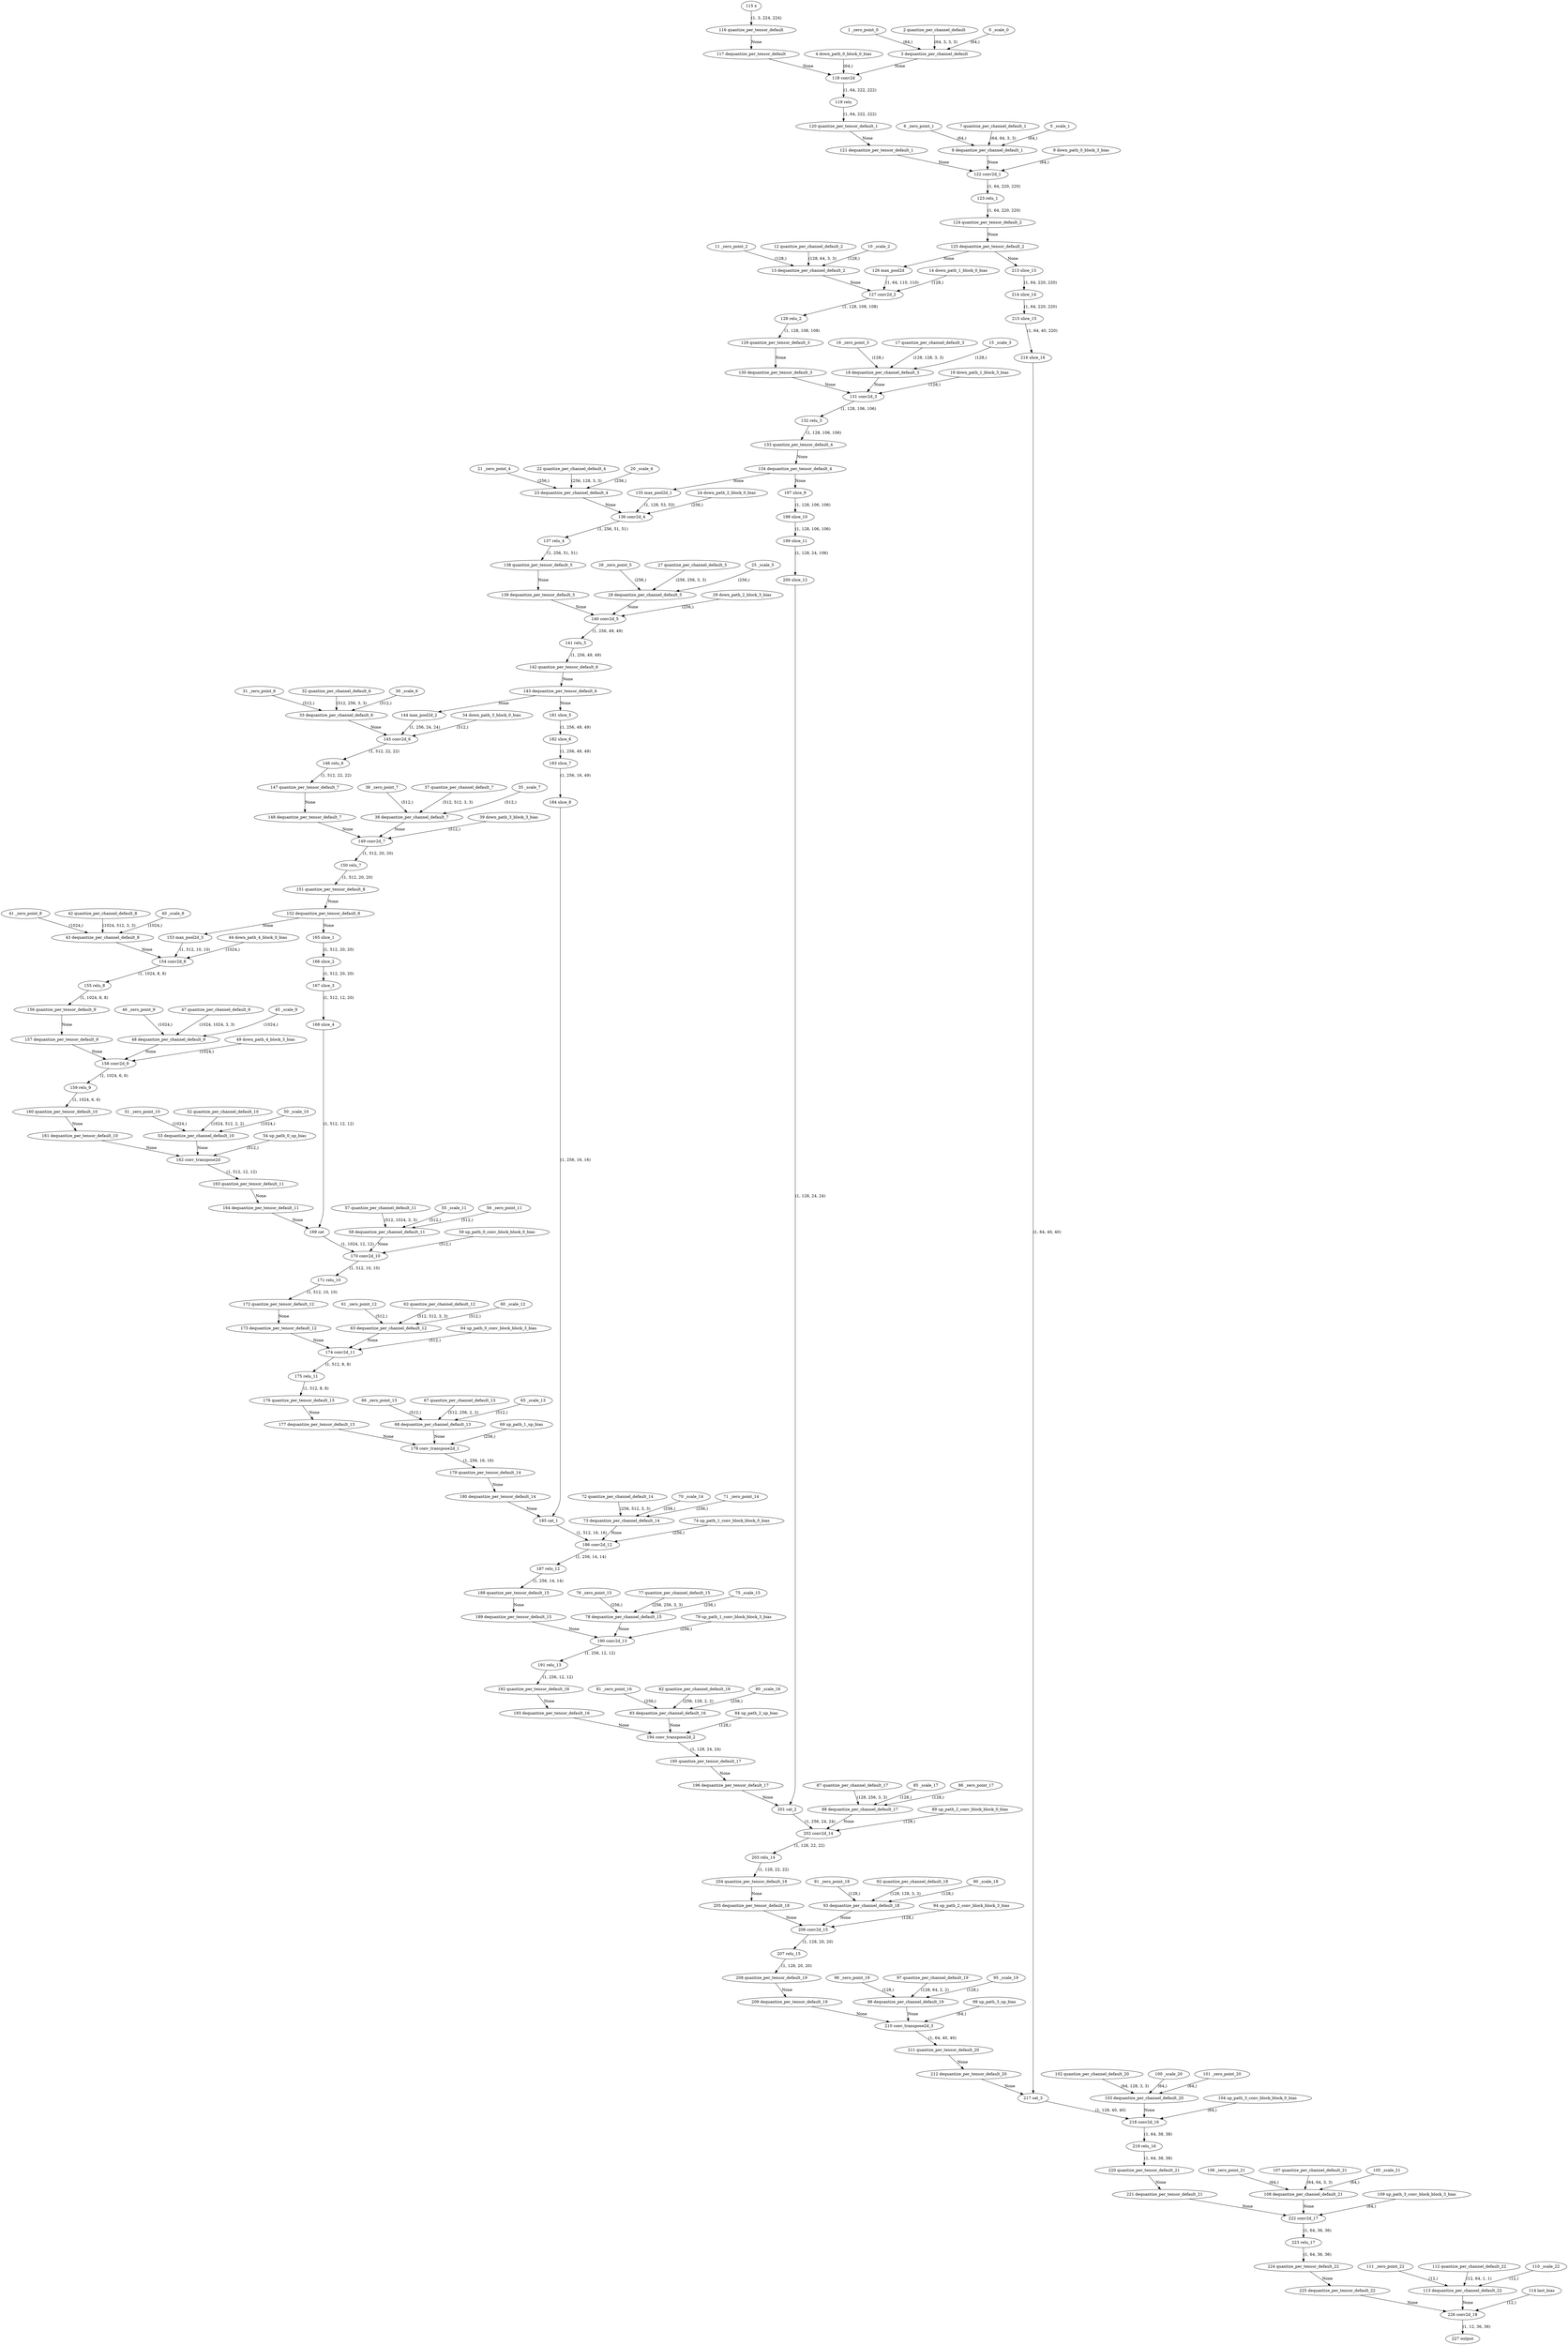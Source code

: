 strict digraph {
"0 _scale_0" [id=0, type="get_attr"];
"1 _zero_point_0" [id=1, type="get_attr"];
"2 quantize_per_channel_default" [id=2, type="get_attr"];
"3 dequantize_per_channel_default" [id=3, type="dequantize_per_channel"];
"4 down_path_0_block_0_bias" [id=4, type="get_attr"];
"5 _scale_1" [id=5, type="get_attr"];
"6 _zero_point_1" [id=6, type="get_attr"];
"7 quantize_per_channel_default_1" [id=7, type="get_attr"];
"8 dequantize_per_channel_default_1" [id=8, type="dequantize_per_channel"];
"9 down_path_0_block_3_bias" [id=9, type="get_attr"];
"10 _scale_2" [id=10, type="get_attr"];
"11 _zero_point_2" [id=11, type="get_attr"];
"12 quantize_per_channel_default_2" [id=12, type="get_attr"];
"13 dequantize_per_channel_default_2" [id=13, type="dequantize_per_channel"];
"14 down_path_1_block_0_bias" [id=14, type="get_attr"];
"15 _scale_3" [id=15, type="get_attr"];
"16 _zero_point_3" [id=16, type="get_attr"];
"17 quantize_per_channel_default_3" [id=17, type="get_attr"];
"18 dequantize_per_channel_default_3" [id=18, type="dequantize_per_channel"];
"19 down_path_1_block_3_bias" [id=19, type="get_attr"];
"20 _scale_4" [id=20, type="get_attr"];
"21 _zero_point_4" [id=21, type="get_attr"];
"22 quantize_per_channel_default_4" [id=22, type="get_attr"];
"23 dequantize_per_channel_default_4" [id=23, type="dequantize_per_channel"];
"24 down_path_2_block_0_bias" [id=24, type="get_attr"];
"25 _scale_5" [id=25, type="get_attr"];
"26 _zero_point_5" [id=26, type="get_attr"];
"27 quantize_per_channel_default_5" [id=27, type="get_attr"];
"28 dequantize_per_channel_default_5" [id=28, type="dequantize_per_channel"];
"29 down_path_2_block_3_bias" [id=29, type="get_attr"];
"30 _scale_6" [id=30, type="get_attr"];
"31 _zero_point_6" [id=31, type="get_attr"];
"32 quantize_per_channel_default_6" [id=32, type="get_attr"];
"33 dequantize_per_channel_default_6" [id=33, type="dequantize_per_channel"];
"34 down_path_3_block_0_bias" [id=34, type="get_attr"];
"35 _scale_7" [id=35, type="get_attr"];
"36 _zero_point_7" [id=36, type="get_attr"];
"37 quantize_per_channel_default_7" [id=37, type="get_attr"];
"38 dequantize_per_channel_default_7" [id=38, type="dequantize_per_channel"];
"39 down_path_3_block_3_bias" [id=39, type="get_attr"];
"40 _scale_8" [id=40, type="get_attr"];
"41 _zero_point_8" [id=41, type="get_attr"];
"42 quantize_per_channel_default_8" [id=42, type="get_attr"];
"43 dequantize_per_channel_default_8" [id=43, type="dequantize_per_channel"];
"44 down_path_4_block_0_bias" [id=44, type="get_attr"];
"45 _scale_9" [id=45, type="get_attr"];
"46 _zero_point_9" [id=46, type="get_attr"];
"47 quantize_per_channel_default_9" [id=47, type="get_attr"];
"48 dequantize_per_channel_default_9" [id=48, type="dequantize_per_channel"];
"49 down_path_4_block_3_bias" [id=49, type="get_attr"];
"50 _scale_10" [id=50, type="get_attr"];
"51 _zero_point_10" [id=51, type="get_attr"];
"52 quantize_per_channel_default_10" [id=52, type="get_attr"];
"53 dequantize_per_channel_default_10" [id=53, type="dequantize_per_channel"];
"54 up_path_0_up_bias" [id=54, type="get_attr"];
"55 _scale_11" [id=55, type="get_attr"];
"56 _zero_point_11" [id=56, type="get_attr"];
"57 quantize_per_channel_default_11" [id=57, type="get_attr"];
"58 dequantize_per_channel_default_11" [id=58, type="dequantize_per_channel"];
"59 up_path_0_conv_block_block_0_bias" [id=59, type="get_attr"];
"60 _scale_12" [id=60, type="get_attr"];
"61 _zero_point_12" [id=61, type="get_attr"];
"62 quantize_per_channel_default_12" [id=62, type="get_attr"];
"63 dequantize_per_channel_default_12" [id=63, type="dequantize_per_channel"];
"64 up_path_0_conv_block_block_3_bias" [id=64, type="get_attr"];
"65 _scale_13" [id=65, type="get_attr"];
"66 _zero_point_13" [id=66, type="get_attr"];
"67 quantize_per_channel_default_13" [id=67, type="get_attr"];
"68 dequantize_per_channel_default_13" [id=68, type="dequantize_per_channel"];
"69 up_path_1_up_bias" [id=69, type="get_attr"];
"70 _scale_14" [id=70, type="get_attr"];
"71 _zero_point_14" [id=71, type="get_attr"];
"72 quantize_per_channel_default_14" [id=72, type="get_attr"];
"73 dequantize_per_channel_default_14" [id=73, type="dequantize_per_channel"];
"74 up_path_1_conv_block_block_0_bias" [id=74, type="get_attr"];
"75 _scale_15" [id=75, type="get_attr"];
"76 _zero_point_15" [id=76, type="get_attr"];
"77 quantize_per_channel_default_15" [id=77, type="get_attr"];
"78 dequantize_per_channel_default_15" [id=78, type="dequantize_per_channel"];
"79 up_path_1_conv_block_block_3_bias" [id=79, type="get_attr"];
"80 _scale_16" [id=80, type="get_attr"];
"81 _zero_point_16" [id=81, type="get_attr"];
"82 quantize_per_channel_default_16" [id=82, type="get_attr"];
"83 dequantize_per_channel_default_16" [id=83, type="dequantize_per_channel"];
"84 up_path_2_up_bias" [id=84, type="get_attr"];
"85 _scale_17" [id=85, type="get_attr"];
"86 _zero_point_17" [id=86, type="get_attr"];
"87 quantize_per_channel_default_17" [id=87, type="get_attr"];
"88 dequantize_per_channel_default_17" [id=88, type="dequantize_per_channel"];
"89 up_path_2_conv_block_block_0_bias" [id=89, type="get_attr"];
"90 _scale_18" [id=90, type="get_attr"];
"91 _zero_point_18" [id=91, type="get_attr"];
"92 quantize_per_channel_default_18" [id=92, type="get_attr"];
"93 dequantize_per_channel_default_18" [id=93, type="dequantize_per_channel"];
"94 up_path_2_conv_block_block_3_bias" [id=94, type="get_attr"];
"95 _scale_19" [id=95, type="get_attr"];
"96 _zero_point_19" [id=96, type="get_attr"];
"97 quantize_per_channel_default_19" [id=97, type="get_attr"];
"98 dequantize_per_channel_default_19" [id=98, type="dequantize_per_channel"];
"99 up_path_3_up_bias" [id=99, type="get_attr"];
"100 _scale_20" [id=100, type="get_attr"];
"101 _zero_point_20" [id=101, type="get_attr"];
"102 quantize_per_channel_default_20" [id=102, type="get_attr"];
"103 dequantize_per_channel_default_20" [id=103, type="dequantize_per_channel"];
"104 up_path_3_conv_block_block_0_bias" [id=104, type="get_attr"];
"105 _scale_21" [id=105, type="get_attr"];
"106 _zero_point_21" [id=106, type="get_attr"];
"107 quantize_per_channel_default_21" [id=107, type="get_attr"];
"108 dequantize_per_channel_default_21" [id=108, type="dequantize_per_channel"];
"109 up_path_3_conv_block_block_3_bias" [id=109, type="get_attr"];
"110 _scale_22" [id=110, type="get_attr"];
"111 _zero_point_22" [id=111, type="get_attr"];
"112 quantize_per_channel_default_22" [id=112, type="get_attr"];
"113 dequantize_per_channel_default_22" [id=113, type="dequantize_per_channel"];
"114 last_bias" [id=114, type="get_attr"];
"115 x" [id=115, type=input];
"116 quantize_per_tensor_default" [id=116, type="quantize_per_tensor"];
"117 dequantize_per_tensor_default" [id=117, type="dequantize_per_tensor"];
"118 conv2d" [id=118, type=conv2d];
"119 relu" [id=119, type=relu];
"120 quantize_per_tensor_default_1" [id=120, type="quantize_per_tensor"];
"121 dequantize_per_tensor_default_1" [id=121, type="dequantize_per_tensor"];
"122 conv2d_1" [id=122, type=conv2d];
"123 relu_1" [id=123, type=relu];
"124 quantize_per_tensor_default_2" [id=124, type="quantize_per_tensor"];
"125 dequantize_per_tensor_default_2" [id=125, type="dequantize_per_tensor"];
"126 max_pool2d" [id=126, type="max_pool2d"];
"127 conv2d_2" [id=127, type=conv2d];
"128 relu_2" [id=128, type=relu];
"129 quantize_per_tensor_default_3" [id=129, type="quantize_per_tensor"];
"130 dequantize_per_tensor_default_3" [id=130, type="dequantize_per_tensor"];
"131 conv2d_3" [id=131, type=conv2d];
"132 relu_3" [id=132, type=relu];
"133 quantize_per_tensor_default_4" [id=133, type="quantize_per_tensor"];
"134 dequantize_per_tensor_default_4" [id=134, type="dequantize_per_tensor"];
"135 max_pool2d_1" [id=135, type="max_pool2d"];
"136 conv2d_4" [id=136, type=conv2d];
"137 relu_4" [id=137, type=relu];
"138 quantize_per_tensor_default_5" [id=138, type="quantize_per_tensor"];
"139 dequantize_per_tensor_default_5" [id=139, type="dequantize_per_tensor"];
"140 conv2d_5" [id=140, type=conv2d];
"141 relu_5" [id=141, type=relu];
"142 quantize_per_tensor_default_6" [id=142, type="quantize_per_tensor"];
"143 dequantize_per_tensor_default_6" [id=143, type="dequantize_per_tensor"];
"144 max_pool2d_2" [id=144, type="max_pool2d"];
"145 conv2d_6" [id=145, type=conv2d];
"146 relu_6" [id=146, type=relu];
"147 quantize_per_tensor_default_7" [id=147, type="quantize_per_tensor"];
"148 dequantize_per_tensor_default_7" [id=148, type="dequantize_per_tensor"];
"149 conv2d_7" [id=149, type=conv2d];
"150 relu_7" [id=150, type=relu];
"151 quantize_per_tensor_default_8" [id=151, type="quantize_per_tensor"];
"152 dequantize_per_tensor_default_8" [id=152, type="dequantize_per_tensor"];
"153 max_pool2d_3" [id=153, type="max_pool2d"];
"154 conv2d_8" [id=154, type=conv2d];
"155 relu_8" [id=155, type=relu];
"156 quantize_per_tensor_default_9" [id=156, type="quantize_per_tensor"];
"157 dequantize_per_tensor_default_9" [id=157, type="dequantize_per_tensor"];
"158 conv2d_9" [id=158, type=conv2d];
"159 relu_9" [id=159, type=relu];
"160 quantize_per_tensor_default_10" [id=160, type="quantize_per_tensor"];
"161 dequantize_per_tensor_default_10" [id=161, type="dequantize_per_tensor"];
"162 conv_transpose2d" [id=162, type="conv_transpose2d"];
"163 quantize_per_tensor_default_11" [id=163, type="quantize_per_tensor"];
"164 dequantize_per_tensor_default_11" [id=164, type="dequantize_per_tensor"];
"165 slice_1" [id=165, type=slice];
"166 slice_2" [id=166, type=slice];
"167 slice_3" [id=167, type=slice];
"168 slice_4" [id=168, type=slice];
"169 cat" [id=169, type=cat];
"170 conv2d_10" [id=170, type=conv2d];
"171 relu_10" [id=171, type=relu];
"172 quantize_per_tensor_default_12" [id=172, type="quantize_per_tensor"];
"173 dequantize_per_tensor_default_12" [id=173, type="dequantize_per_tensor"];
"174 conv2d_11" [id=174, type=conv2d];
"175 relu_11" [id=175, type=relu];
"176 quantize_per_tensor_default_13" [id=176, type="quantize_per_tensor"];
"177 dequantize_per_tensor_default_13" [id=177, type="dequantize_per_tensor"];
"178 conv_transpose2d_1" [id=178, type="conv_transpose2d"];
"179 quantize_per_tensor_default_14" [id=179, type="quantize_per_tensor"];
"180 dequantize_per_tensor_default_14" [id=180, type="dequantize_per_tensor"];
"181 slice_5" [id=181, type=slice];
"182 slice_6" [id=182, type=slice];
"183 slice_7" [id=183, type=slice];
"184 slice_8" [id=184, type=slice];
"185 cat_1" [id=185, type=cat];
"186 conv2d_12" [id=186, type=conv2d];
"187 relu_12" [id=187, type=relu];
"188 quantize_per_tensor_default_15" [id=188, type="quantize_per_tensor"];
"189 dequantize_per_tensor_default_15" [id=189, type="dequantize_per_tensor"];
"190 conv2d_13" [id=190, type=conv2d];
"191 relu_13" [id=191, type=relu];
"192 quantize_per_tensor_default_16" [id=192, type="quantize_per_tensor"];
"193 dequantize_per_tensor_default_16" [id=193, type="dequantize_per_tensor"];
"194 conv_transpose2d_2" [id=194, type="conv_transpose2d"];
"195 quantize_per_tensor_default_17" [id=195, type="quantize_per_tensor"];
"196 dequantize_per_tensor_default_17" [id=196, type="dequantize_per_tensor"];
"197 slice_9" [id=197, type=slice];
"198 slice_10" [id=198, type=slice];
"199 slice_11" [id=199, type=slice];
"200 slice_12" [id=200, type=slice];
"201 cat_2" [id=201, type=cat];
"202 conv2d_14" [id=202, type=conv2d];
"203 relu_14" [id=203, type=relu];
"204 quantize_per_tensor_default_18" [id=204, type="quantize_per_tensor"];
"205 dequantize_per_tensor_default_18" [id=205, type="dequantize_per_tensor"];
"206 conv2d_15" [id=206, type=conv2d];
"207 relu_15" [id=207, type=relu];
"208 quantize_per_tensor_default_19" [id=208, type="quantize_per_tensor"];
"209 dequantize_per_tensor_default_19" [id=209, type="dequantize_per_tensor"];
"210 conv_transpose2d_3" [id=210, type="conv_transpose2d"];
"211 quantize_per_tensor_default_20" [id=211, type="quantize_per_tensor"];
"212 dequantize_per_tensor_default_20" [id=212, type="dequantize_per_tensor"];
"213 slice_13" [id=213, type=slice];
"214 slice_14" [id=214, type=slice];
"215 slice_15" [id=215, type=slice];
"216 slice_16" [id=216, type=slice];
"217 cat_3" [id=217, type=cat];
"218 conv2d_16" [id=218, type=conv2d];
"219 relu_16" [id=219, type=relu];
"220 quantize_per_tensor_default_21" [id=220, type="quantize_per_tensor"];
"221 dequantize_per_tensor_default_21" [id=221, type="dequantize_per_tensor"];
"222 conv2d_17" [id=222, type=conv2d];
"223 relu_17" [id=223, type=relu];
"224 quantize_per_tensor_default_22" [id=224, type="quantize_per_tensor"];
"225 dequantize_per_tensor_default_22" [id=225, type="dequantize_per_tensor"];
"226 conv2d_18" [id=226, type=conv2d];
"227 output" [id=227, type=output];
"0 _scale_0" -> "3 dequantize_per_channel_default" [style=solid, label="(64,)"];
"1 _zero_point_0" -> "3 dequantize_per_channel_default" [style=solid, label="(64,)"];
"2 quantize_per_channel_default" -> "3 dequantize_per_channel_default" [style=solid, label="(64, 3, 3, 3)"];
"3 dequantize_per_channel_default" -> "118 conv2d" [style=solid, label=None];
"4 down_path_0_block_0_bias" -> "118 conv2d" [style=solid, label="(64,)"];
"5 _scale_1" -> "8 dequantize_per_channel_default_1" [style=solid, label="(64,)"];
"6 _zero_point_1" -> "8 dequantize_per_channel_default_1" [style=solid, label="(64,)"];
"7 quantize_per_channel_default_1" -> "8 dequantize_per_channel_default_1" [style=solid, label="(64, 64, 3, 3)"];
"8 dequantize_per_channel_default_1" -> "122 conv2d_1" [style=solid, label=None];
"9 down_path_0_block_3_bias" -> "122 conv2d_1" [style=solid, label="(64,)"];
"10 _scale_2" -> "13 dequantize_per_channel_default_2" [style=solid, label="(128,)"];
"11 _zero_point_2" -> "13 dequantize_per_channel_default_2" [style=solid, label="(128,)"];
"12 quantize_per_channel_default_2" -> "13 dequantize_per_channel_default_2" [style=solid, label="(128, 64, 3, 3)"];
"13 dequantize_per_channel_default_2" -> "127 conv2d_2" [style=solid, label=None];
"14 down_path_1_block_0_bias" -> "127 conv2d_2" [style=solid, label="(128,)"];
"15 _scale_3" -> "18 dequantize_per_channel_default_3" [style=solid, label="(128,)"];
"16 _zero_point_3" -> "18 dequantize_per_channel_default_3" [style=solid, label="(128,)"];
"17 quantize_per_channel_default_3" -> "18 dequantize_per_channel_default_3" [style=solid, label="(128, 128, 3, 3)"];
"18 dequantize_per_channel_default_3" -> "131 conv2d_3" [style=solid, label=None];
"19 down_path_1_block_3_bias" -> "131 conv2d_3" [style=solid, label="(128,)"];
"20 _scale_4" -> "23 dequantize_per_channel_default_4" [style=solid, label="(256,)"];
"21 _zero_point_4" -> "23 dequantize_per_channel_default_4" [style=solid, label="(256,)"];
"22 quantize_per_channel_default_4" -> "23 dequantize_per_channel_default_4" [style=solid, label="(256, 128, 3, 3)"];
"23 dequantize_per_channel_default_4" -> "136 conv2d_4" [style=solid, label=None];
"24 down_path_2_block_0_bias" -> "136 conv2d_4" [style=solid, label="(256,)"];
"25 _scale_5" -> "28 dequantize_per_channel_default_5" [style=solid, label="(256,)"];
"26 _zero_point_5" -> "28 dequantize_per_channel_default_5" [style=solid, label="(256,)"];
"27 quantize_per_channel_default_5" -> "28 dequantize_per_channel_default_5" [style=solid, label="(256, 256, 3, 3)"];
"28 dequantize_per_channel_default_5" -> "140 conv2d_5" [style=solid, label=None];
"29 down_path_2_block_3_bias" -> "140 conv2d_5" [style=solid, label="(256,)"];
"30 _scale_6" -> "33 dequantize_per_channel_default_6" [style=solid, label="(512,)"];
"31 _zero_point_6" -> "33 dequantize_per_channel_default_6" [style=solid, label="(512,)"];
"32 quantize_per_channel_default_6" -> "33 dequantize_per_channel_default_6" [style=solid, label="(512, 256, 3, 3)"];
"33 dequantize_per_channel_default_6" -> "145 conv2d_6" [style=solid, label=None];
"34 down_path_3_block_0_bias" -> "145 conv2d_6" [style=solid, label="(512,)"];
"35 _scale_7" -> "38 dequantize_per_channel_default_7" [style=solid, label="(512,)"];
"36 _zero_point_7" -> "38 dequantize_per_channel_default_7" [style=solid, label="(512,)"];
"37 quantize_per_channel_default_7" -> "38 dequantize_per_channel_default_7" [style=solid, label="(512, 512, 3, 3)"];
"38 dequantize_per_channel_default_7" -> "149 conv2d_7" [style=solid, label=None];
"39 down_path_3_block_3_bias" -> "149 conv2d_7" [style=solid, label="(512,)"];
"40 _scale_8" -> "43 dequantize_per_channel_default_8" [style=solid, label="(1024,)"];
"41 _zero_point_8" -> "43 dequantize_per_channel_default_8" [style=solid, label="(1024,)"];
"42 quantize_per_channel_default_8" -> "43 dequantize_per_channel_default_8" [style=solid, label="(1024, 512, 3, 3)"];
"43 dequantize_per_channel_default_8" -> "154 conv2d_8" [style=solid, label=None];
"44 down_path_4_block_0_bias" -> "154 conv2d_8" [style=solid, label="(1024,)"];
"45 _scale_9" -> "48 dequantize_per_channel_default_9" [style=solid, label="(1024,)"];
"46 _zero_point_9" -> "48 dequantize_per_channel_default_9" [style=solid, label="(1024,)"];
"47 quantize_per_channel_default_9" -> "48 dequantize_per_channel_default_9" [style=solid, label="(1024, 1024, 3, 3)"];
"48 dequantize_per_channel_default_9" -> "158 conv2d_9" [style=solid, label=None];
"49 down_path_4_block_3_bias" -> "158 conv2d_9" [style=solid, label="(1024,)"];
"50 _scale_10" -> "53 dequantize_per_channel_default_10" [style=solid, label="(1024,)"];
"51 _zero_point_10" -> "53 dequantize_per_channel_default_10" [style=solid, label="(1024,)"];
"52 quantize_per_channel_default_10" -> "53 dequantize_per_channel_default_10" [style=solid, label="(1024, 512, 2, 2)"];
"53 dequantize_per_channel_default_10" -> "162 conv_transpose2d" [style=solid, label=None];
"54 up_path_0_up_bias" -> "162 conv_transpose2d" [style=solid, label="(512,)"];
"55 _scale_11" -> "58 dequantize_per_channel_default_11" [style=solid, label="(512,)"];
"56 _zero_point_11" -> "58 dequantize_per_channel_default_11" [style=solid, label="(512,)"];
"57 quantize_per_channel_default_11" -> "58 dequantize_per_channel_default_11" [style=solid, label="(512, 1024, 3, 3)"];
"58 dequantize_per_channel_default_11" -> "170 conv2d_10" [style=solid, label=None];
"59 up_path_0_conv_block_block_0_bias" -> "170 conv2d_10" [style=solid, label="(512,)"];
"60 _scale_12" -> "63 dequantize_per_channel_default_12" [style=solid, label="(512,)"];
"61 _zero_point_12" -> "63 dequantize_per_channel_default_12" [style=solid, label="(512,)"];
"62 quantize_per_channel_default_12" -> "63 dequantize_per_channel_default_12" [style=solid, label="(512, 512, 3, 3)"];
"63 dequantize_per_channel_default_12" -> "174 conv2d_11" [style=solid, label=None];
"64 up_path_0_conv_block_block_3_bias" -> "174 conv2d_11" [style=solid, label="(512,)"];
"65 _scale_13" -> "68 dequantize_per_channel_default_13" [style=solid, label="(512,)"];
"66 _zero_point_13" -> "68 dequantize_per_channel_default_13" [style=solid, label="(512,)"];
"67 quantize_per_channel_default_13" -> "68 dequantize_per_channel_default_13" [style=solid, label="(512, 256, 2, 2)"];
"68 dequantize_per_channel_default_13" -> "178 conv_transpose2d_1" [style=solid, label=None];
"69 up_path_1_up_bias" -> "178 conv_transpose2d_1" [style=solid, label="(256,)"];
"70 _scale_14" -> "73 dequantize_per_channel_default_14" [style=solid, label="(256,)"];
"71 _zero_point_14" -> "73 dequantize_per_channel_default_14" [style=solid, label="(256,)"];
"72 quantize_per_channel_default_14" -> "73 dequantize_per_channel_default_14" [style=solid, label="(256, 512, 3, 3)"];
"73 dequantize_per_channel_default_14" -> "186 conv2d_12" [style=solid, label=None];
"74 up_path_1_conv_block_block_0_bias" -> "186 conv2d_12" [style=solid, label="(256,)"];
"75 _scale_15" -> "78 dequantize_per_channel_default_15" [style=solid, label="(256,)"];
"76 _zero_point_15" -> "78 dequantize_per_channel_default_15" [style=solid, label="(256,)"];
"77 quantize_per_channel_default_15" -> "78 dequantize_per_channel_default_15" [style=solid, label="(256, 256, 3, 3)"];
"78 dequantize_per_channel_default_15" -> "190 conv2d_13" [style=solid, label=None];
"79 up_path_1_conv_block_block_3_bias" -> "190 conv2d_13" [style=solid, label="(256,)"];
"80 _scale_16" -> "83 dequantize_per_channel_default_16" [style=solid, label="(256,)"];
"81 _zero_point_16" -> "83 dequantize_per_channel_default_16" [style=solid, label="(256,)"];
"82 quantize_per_channel_default_16" -> "83 dequantize_per_channel_default_16" [style=solid, label="(256, 128, 2, 2)"];
"83 dequantize_per_channel_default_16" -> "194 conv_transpose2d_2" [style=solid, label=None];
"84 up_path_2_up_bias" -> "194 conv_transpose2d_2" [style=solid, label="(128,)"];
"85 _scale_17" -> "88 dequantize_per_channel_default_17" [style=solid, label="(128,)"];
"86 _zero_point_17" -> "88 dequantize_per_channel_default_17" [style=solid, label="(128,)"];
"87 quantize_per_channel_default_17" -> "88 dequantize_per_channel_default_17" [style=solid, label="(128, 256, 3, 3)"];
"88 dequantize_per_channel_default_17" -> "202 conv2d_14" [style=solid, label=None];
"89 up_path_2_conv_block_block_0_bias" -> "202 conv2d_14" [style=solid, label="(128,)"];
"90 _scale_18" -> "93 dequantize_per_channel_default_18" [style=solid, label="(128,)"];
"91 _zero_point_18" -> "93 dequantize_per_channel_default_18" [style=solid, label="(128,)"];
"92 quantize_per_channel_default_18" -> "93 dequantize_per_channel_default_18" [style=solid, label="(128, 128, 3, 3)"];
"93 dequantize_per_channel_default_18" -> "206 conv2d_15" [style=solid, label=None];
"94 up_path_2_conv_block_block_3_bias" -> "206 conv2d_15" [style=solid, label="(128,)"];
"95 _scale_19" -> "98 dequantize_per_channel_default_19" [style=solid, label="(128,)"];
"96 _zero_point_19" -> "98 dequantize_per_channel_default_19" [style=solid, label="(128,)"];
"97 quantize_per_channel_default_19" -> "98 dequantize_per_channel_default_19" [style=solid, label="(128, 64, 2, 2)"];
"98 dequantize_per_channel_default_19" -> "210 conv_transpose2d_3" [style=solid, label=None];
"99 up_path_3_up_bias" -> "210 conv_transpose2d_3" [style=solid, label="(64,)"];
"100 _scale_20" -> "103 dequantize_per_channel_default_20" [style=solid, label="(64,)"];
"101 _zero_point_20" -> "103 dequantize_per_channel_default_20" [style=solid, label="(64,)"];
"102 quantize_per_channel_default_20" -> "103 dequantize_per_channel_default_20" [style=solid, label="(64, 128, 3, 3)"];
"103 dequantize_per_channel_default_20" -> "218 conv2d_16" [style=solid, label=None];
"104 up_path_3_conv_block_block_0_bias" -> "218 conv2d_16" [style=solid, label="(64,)"];
"105 _scale_21" -> "108 dequantize_per_channel_default_21" [style=solid, label="(64,)"];
"106 _zero_point_21" -> "108 dequantize_per_channel_default_21" [style=solid, label="(64,)"];
"107 quantize_per_channel_default_21" -> "108 dequantize_per_channel_default_21" [style=solid, label="(64, 64, 3, 3)"];
"108 dequantize_per_channel_default_21" -> "222 conv2d_17" [style=solid, label=None];
"109 up_path_3_conv_block_block_3_bias" -> "222 conv2d_17" [style=solid, label="(64,)"];
"110 _scale_22" -> "113 dequantize_per_channel_default_22" [style=solid, label="(12,)"];
"111 _zero_point_22" -> "113 dequantize_per_channel_default_22" [style=solid, label="(12,)"];
"112 quantize_per_channel_default_22" -> "113 dequantize_per_channel_default_22" [style=solid, label="(12, 64, 1, 1)"];
"113 dequantize_per_channel_default_22" -> "226 conv2d_18" [style=solid, label=None];
"114 last_bias" -> "226 conv2d_18" [style=solid, label="(12,)"];
"115 x" -> "116 quantize_per_tensor_default" [style=solid, label="(1, 3, 224, 224)"];
"116 quantize_per_tensor_default" -> "117 dequantize_per_tensor_default" [style=solid, label=None];
"117 dequantize_per_tensor_default" -> "118 conv2d" [style=solid, label=None];
"118 conv2d" -> "119 relu" [style=solid, label="(1, 64, 222, 222)"];
"119 relu" -> "120 quantize_per_tensor_default_1" [style=solid, label="(1, 64, 222, 222)"];
"120 quantize_per_tensor_default_1" -> "121 dequantize_per_tensor_default_1" [style=solid, label=None];
"121 dequantize_per_tensor_default_1" -> "122 conv2d_1" [style=solid, label=None];
"122 conv2d_1" -> "123 relu_1" [style=solid, label="(1, 64, 220, 220)"];
"123 relu_1" -> "124 quantize_per_tensor_default_2" [style=solid, label="(1, 64, 220, 220)"];
"124 quantize_per_tensor_default_2" -> "125 dequantize_per_tensor_default_2" [style=solid, label=None];
"125 dequantize_per_tensor_default_2" -> "126 max_pool2d" [style=solid, label=None];
"125 dequantize_per_tensor_default_2" -> "213 slice_13" [style=solid, label=None];
"126 max_pool2d" -> "127 conv2d_2" [style=solid, label="(1, 64, 110, 110)"];
"127 conv2d_2" -> "128 relu_2" [style=solid, label="(1, 128, 108, 108)"];
"128 relu_2" -> "129 quantize_per_tensor_default_3" [style=solid, label="(1, 128, 108, 108)"];
"129 quantize_per_tensor_default_3" -> "130 dequantize_per_tensor_default_3" [style=solid, label=None];
"130 dequantize_per_tensor_default_3" -> "131 conv2d_3" [style=solid, label=None];
"131 conv2d_3" -> "132 relu_3" [style=solid, label="(1, 128, 106, 106)"];
"132 relu_3" -> "133 quantize_per_tensor_default_4" [style=solid, label="(1, 128, 106, 106)"];
"133 quantize_per_tensor_default_4" -> "134 dequantize_per_tensor_default_4" [style=solid, label=None];
"134 dequantize_per_tensor_default_4" -> "135 max_pool2d_1" [style=solid, label=None];
"134 dequantize_per_tensor_default_4" -> "197 slice_9" [style=solid, label=None];
"135 max_pool2d_1" -> "136 conv2d_4" [style=solid, label="(1, 128, 53, 53)"];
"136 conv2d_4" -> "137 relu_4" [style=solid, label="(1, 256, 51, 51)"];
"137 relu_4" -> "138 quantize_per_tensor_default_5" [style=solid, label="(1, 256, 51, 51)"];
"138 quantize_per_tensor_default_5" -> "139 dequantize_per_tensor_default_5" [style=solid, label=None];
"139 dequantize_per_tensor_default_5" -> "140 conv2d_5" [style=solid, label=None];
"140 conv2d_5" -> "141 relu_5" [style=solid, label="(1, 256, 49, 49)"];
"141 relu_5" -> "142 quantize_per_tensor_default_6" [style=solid, label="(1, 256, 49, 49)"];
"142 quantize_per_tensor_default_6" -> "143 dequantize_per_tensor_default_6" [style=solid, label=None];
"143 dequantize_per_tensor_default_6" -> "144 max_pool2d_2" [style=solid, label=None];
"143 dequantize_per_tensor_default_6" -> "181 slice_5" [style=solid, label=None];
"144 max_pool2d_2" -> "145 conv2d_6" [style=solid, label="(1, 256, 24, 24)"];
"145 conv2d_6" -> "146 relu_6" [style=solid, label="(1, 512, 22, 22)"];
"146 relu_6" -> "147 quantize_per_tensor_default_7" [style=solid, label="(1, 512, 22, 22)"];
"147 quantize_per_tensor_default_7" -> "148 dequantize_per_tensor_default_7" [style=solid, label=None];
"148 dequantize_per_tensor_default_7" -> "149 conv2d_7" [style=solid, label=None];
"149 conv2d_7" -> "150 relu_7" [style=solid, label="(1, 512, 20, 20)"];
"150 relu_7" -> "151 quantize_per_tensor_default_8" [style=solid, label="(1, 512, 20, 20)"];
"151 quantize_per_tensor_default_8" -> "152 dequantize_per_tensor_default_8" [style=solid, label=None];
"152 dequantize_per_tensor_default_8" -> "153 max_pool2d_3" [style=solid, label=None];
"152 dequantize_per_tensor_default_8" -> "165 slice_1" [style=solid, label=None];
"153 max_pool2d_3" -> "154 conv2d_8" [style=solid, label="(1, 512, 10, 10)"];
"154 conv2d_8" -> "155 relu_8" [style=solid, label="(1, 1024, 8, 8)"];
"155 relu_8" -> "156 quantize_per_tensor_default_9" [style=solid, label="(1, 1024, 8, 8)"];
"156 quantize_per_tensor_default_9" -> "157 dequantize_per_tensor_default_9" [style=solid, label=None];
"157 dequantize_per_tensor_default_9" -> "158 conv2d_9" [style=solid, label=None];
"158 conv2d_9" -> "159 relu_9" [style=solid, label="(1, 1024, 6, 6)"];
"159 relu_9" -> "160 quantize_per_tensor_default_10" [style=solid, label="(1, 1024, 6, 6)"];
"160 quantize_per_tensor_default_10" -> "161 dequantize_per_tensor_default_10" [style=solid, label=None];
"161 dequantize_per_tensor_default_10" -> "162 conv_transpose2d" [style=solid, label=None];
"162 conv_transpose2d" -> "163 quantize_per_tensor_default_11" [style=solid, label="(1, 512, 12, 12)"];
"163 quantize_per_tensor_default_11" -> "164 dequantize_per_tensor_default_11" [style=solid, label=None];
"164 dequantize_per_tensor_default_11" -> "169 cat" [style=solid, label=None];
"165 slice_1" -> "166 slice_2" [style=solid, label="(1, 512, 20, 20)"];
"166 slice_2" -> "167 slice_3" [style=solid, label="(1, 512, 20, 20)"];
"167 slice_3" -> "168 slice_4" [style=solid, label="(1, 512, 12, 20)"];
"168 slice_4" -> "169 cat" [style=solid, label="(1, 512, 12, 12)"];
"169 cat" -> "170 conv2d_10" [style=solid, label="(1, 1024, 12, 12)"];
"170 conv2d_10" -> "171 relu_10" [style=solid, label="(1, 512, 10, 10)"];
"171 relu_10" -> "172 quantize_per_tensor_default_12" [style=solid, label="(1, 512, 10, 10)"];
"172 quantize_per_tensor_default_12" -> "173 dequantize_per_tensor_default_12" [style=solid, label=None];
"173 dequantize_per_tensor_default_12" -> "174 conv2d_11" [style=solid, label=None];
"174 conv2d_11" -> "175 relu_11" [style=solid, label="(1, 512, 8, 8)"];
"175 relu_11" -> "176 quantize_per_tensor_default_13" [style=solid, label="(1, 512, 8, 8)"];
"176 quantize_per_tensor_default_13" -> "177 dequantize_per_tensor_default_13" [style=solid, label=None];
"177 dequantize_per_tensor_default_13" -> "178 conv_transpose2d_1" [style=solid, label=None];
"178 conv_transpose2d_1" -> "179 quantize_per_tensor_default_14" [style=solid, label="(1, 256, 16, 16)"];
"179 quantize_per_tensor_default_14" -> "180 dequantize_per_tensor_default_14" [style=solid, label=None];
"180 dequantize_per_tensor_default_14" -> "185 cat_1" [style=solid, label=None];
"181 slice_5" -> "182 slice_6" [style=solid, label="(1, 256, 49, 49)"];
"182 slice_6" -> "183 slice_7" [style=solid, label="(1, 256, 49, 49)"];
"183 slice_7" -> "184 slice_8" [style=solid, label="(1, 256, 16, 49)"];
"184 slice_8" -> "185 cat_1" [style=solid, label="(1, 256, 16, 16)"];
"185 cat_1" -> "186 conv2d_12" [style=solid, label="(1, 512, 16, 16)"];
"186 conv2d_12" -> "187 relu_12" [style=solid, label="(1, 256, 14, 14)"];
"187 relu_12" -> "188 quantize_per_tensor_default_15" [style=solid, label="(1, 256, 14, 14)"];
"188 quantize_per_tensor_default_15" -> "189 dequantize_per_tensor_default_15" [style=solid, label=None];
"189 dequantize_per_tensor_default_15" -> "190 conv2d_13" [style=solid, label=None];
"190 conv2d_13" -> "191 relu_13" [style=solid, label="(1, 256, 12, 12)"];
"191 relu_13" -> "192 quantize_per_tensor_default_16" [style=solid, label="(1, 256, 12, 12)"];
"192 quantize_per_tensor_default_16" -> "193 dequantize_per_tensor_default_16" [style=solid, label=None];
"193 dequantize_per_tensor_default_16" -> "194 conv_transpose2d_2" [style=solid, label=None];
"194 conv_transpose2d_2" -> "195 quantize_per_tensor_default_17" [style=solid, label="(1, 128, 24, 24)"];
"195 quantize_per_tensor_default_17" -> "196 dequantize_per_tensor_default_17" [style=solid, label=None];
"196 dequantize_per_tensor_default_17" -> "201 cat_2" [style=solid, label=None];
"197 slice_9" -> "198 slice_10" [style=solid, label="(1, 128, 106, 106)"];
"198 slice_10" -> "199 slice_11" [style=solid, label="(1, 128, 106, 106)"];
"199 slice_11" -> "200 slice_12" [style=solid, label="(1, 128, 24, 106)"];
"200 slice_12" -> "201 cat_2" [style=solid, label="(1, 128, 24, 24)"];
"201 cat_2" -> "202 conv2d_14" [style=solid, label="(1, 256, 24, 24)"];
"202 conv2d_14" -> "203 relu_14" [style=solid, label="(1, 128, 22, 22)"];
"203 relu_14" -> "204 quantize_per_tensor_default_18" [style=solid, label="(1, 128, 22, 22)"];
"204 quantize_per_tensor_default_18" -> "205 dequantize_per_tensor_default_18" [style=solid, label=None];
"205 dequantize_per_tensor_default_18" -> "206 conv2d_15" [style=solid, label=None];
"206 conv2d_15" -> "207 relu_15" [style=solid, label="(1, 128, 20, 20)"];
"207 relu_15" -> "208 quantize_per_tensor_default_19" [style=solid, label="(1, 128, 20, 20)"];
"208 quantize_per_tensor_default_19" -> "209 dequantize_per_tensor_default_19" [style=solid, label=None];
"209 dequantize_per_tensor_default_19" -> "210 conv_transpose2d_3" [style=solid, label=None];
"210 conv_transpose2d_3" -> "211 quantize_per_tensor_default_20" [style=solid, label="(1, 64, 40, 40)"];
"211 quantize_per_tensor_default_20" -> "212 dequantize_per_tensor_default_20" [style=solid, label=None];
"212 dequantize_per_tensor_default_20" -> "217 cat_3" [style=solid, label=None];
"213 slice_13" -> "214 slice_14" [style=solid, label="(1, 64, 220, 220)"];
"214 slice_14" -> "215 slice_15" [style=solid, label="(1, 64, 220, 220)"];
"215 slice_15" -> "216 slice_16" [style=solid, label="(1, 64, 40, 220)"];
"216 slice_16" -> "217 cat_3" [style=solid, label="(1, 64, 40, 40)"];
"217 cat_3" -> "218 conv2d_16" [style=solid, label="(1, 128, 40, 40)"];
"218 conv2d_16" -> "219 relu_16" [style=solid, label="(1, 64, 38, 38)"];
"219 relu_16" -> "220 quantize_per_tensor_default_21" [style=solid, label="(1, 64, 38, 38)"];
"220 quantize_per_tensor_default_21" -> "221 dequantize_per_tensor_default_21" [style=solid, label=None];
"221 dequantize_per_tensor_default_21" -> "222 conv2d_17" [style=solid, label=None];
"222 conv2d_17" -> "223 relu_17" [style=solid, label="(1, 64, 36, 36)"];
"223 relu_17" -> "224 quantize_per_tensor_default_22" [style=solid, label="(1, 64, 36, 36)"];
"224 quantize_per_tensor_default_22" -> "225 dequantize_per_tensor_default_22" [style=solid, label=None];
"225 dequantize_per_tensor_default_22" -> "226 conv2d_18" [style=solid, label=None];
"226 conv2d_18" -> "227 output" [style=solid, label="(1, 12, 36, 36)"];
}
